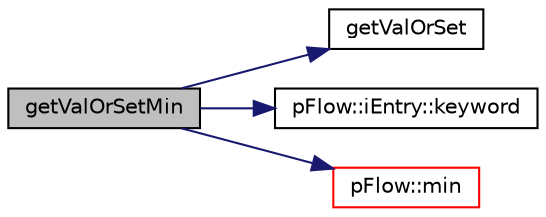 digraph "getValOrSetMin"
{
 // LATEX_PDF_SIZE
  edge [fontname="Helvetica",fontsize="10",labelfontname="Helvetica",labelfontsize="10"];
  node [fontname="Helvetica",fontsize="10",shape=record];
  rankdir="LR";
  Node1 [label="getValOrSetMin",height=0.2,width=0.4,color="black", fillcolor="grey75", style="filled", fontcolor="black",tooltip="get the value of data entry anf return max(setMinVal, value) if not found, set the value to setMinVal"];
  Node1 -> Node2 [color="midnightblue",fontsize="10",style="solid",fontname="Helvetica"];
  Node2 [label="getValOrSet",height=0.2,width=0.4,color="black", fillcolor="white", style="filled",URL="$classpFlow_1_1dictionary.html#a5585dc9a8b971fbfe2c99fdb75c5d647",tooltip="get the value of data entry or if not found, set the value to setVal"];
  Node1 -> Node3 [color="midnightblue",fontsize="10",style="solid",fontname="Helvetica"];
  Node3 [label="pFlow::iEntry::keyword",height=0.2,width=0.4,color="black", fillcolor="white", style="filled",URL="$classpFlow_1_1iEntry.html#a7c88d41e6cee4f2ba2bfa06e3078373a",tooltip="return keyword"];
  Node1 -> Node4 [color="midnightblue",fontsize="10",style="solid",fontname="Helvetica"];
  Node4 [label="pFlow::min",height=0.2,width=0.4,color="red", fillcolor="white", style="filled",URL="$namespacepFlow.html#a8714e8dd092c46b15a6e804b6c90db47",tooltip=" "];
}
